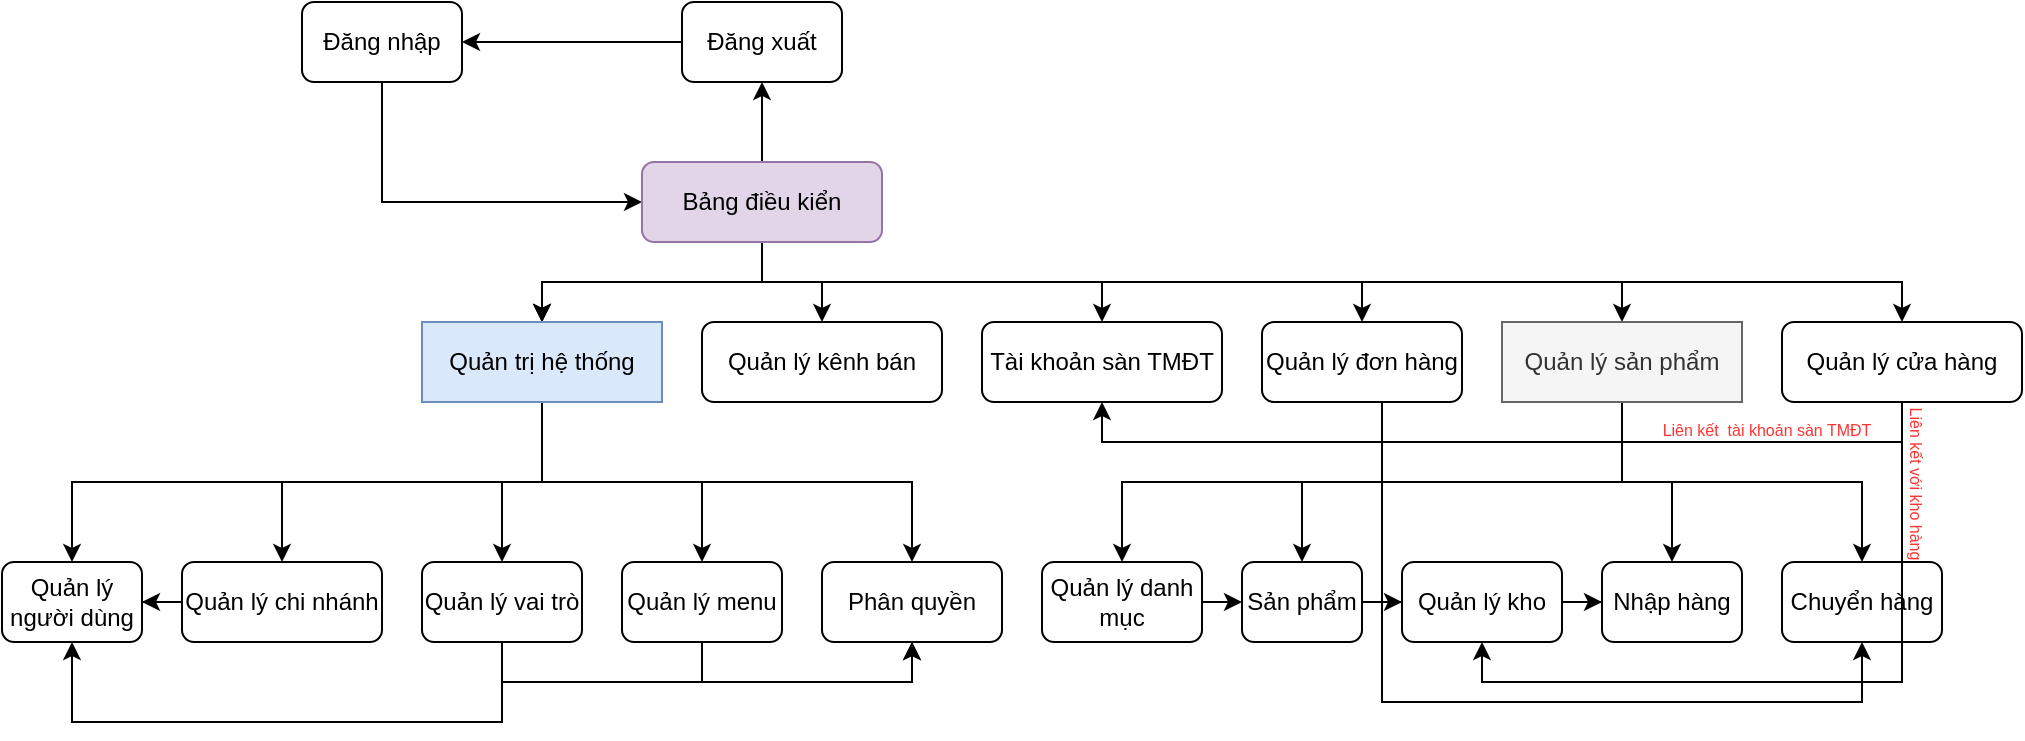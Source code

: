 <mxfile version="20.6.0" type="github">
  <diagram id="prtHgNgQTEPvFCAcTncT" name="Page-1">
    <mxGraphModel dx="1422" dy="697" grid="1" gridSize="10" guides="1" tooltips="1" connect="1" arrows="1" fold="1" page="1" pageScale="1" pageWidth="827" pageHeight="1169" math="0" shadow="0">
      <root>
        <mxCell id="0" />
        <mxCell id="1" parent="0" />
        <mxCell id="GJJw_y2U5pg4ykDyZTBh-6" style="edgeStyle=orthogonalEdgeStyle;rounded=0;orthogonalLoop=1;jettySize=auto;html=1;exitX=0.5;exitY=1;exitDx=0;exitDy=0;entryX=0;entryY=0.5;entryDx=0;entryDy=0;" edge="1" parent="1" source="GJJw_y2U5pg4ykDyZTBh-2" target="GJJw_y2U5pg4ykDyZTBh-3">
          <mxGeometry relative="1" as="geometry" />
        </mxCell>
        <mxCell id="GJJw_y2U5pg4ykDyZTBh-2" value="Đăng nhập" style="rounded=1;whiteSpace=wrap;html=1;" vertex="1" parent="1">
          <mxGeometry x="150" y="40" width="80" height="40" as="geometry" />
        </mxCell>
        <mxCell id="GJJw_y2U5pg4ykDyZTBh-5" value="" style="edgeStyle=orthogonalEdgeStyle;rounded=0;orthogonalLoop=1;jettySize=auto;html=1;" edge="1" parent="1" source="GJJw_y2U5pg4ykDyZTBh-3" target="GJJw_y2U5pg4ykDyZTBh-4">
          <mxGeometry relative="1" as="geometry" />
        </mxCell>
        <mxCell id="GJJw_y2U5pg4ykDyZTBh-11" value="" style="edgeStyle=orthogonalEdgeStyle;rounded=0;orthogonalLoop=1;jettySize=auto;html=1;" edge="1" parent="1" source="GJJw_y2U5pg4ykDyZTBh-3" target="GJJw_y2U5pg4ykDyZTBh-10">
          <mxGeometry relative="1" as="geometry" />
        </mxCell>
        <mxCell id="GJJw_y2U5pg4ykDyZTBh-12" value="" style="edgeStyle=orthogonalEdgeStyle;rounded=0;orthogonalLoop=1;jettySize=auto;html=1;" edge="1" parent="1" source="GJJw_y2U5pg4ykDyZTBh-3" target="GJJw_y2U5pg4ykDyZTBh-10">
          <mxGeometry relative="1" as="geometry" />
        </mxCell>
        <mxCell id="GJJw_y2U5pg4ykDyZTBh-13" value="" style="edgeStyle=orthogonalEdgeStyle;rounded=0;orthogonalLoop=1;jettySize=auto;html=1;" edge="1" parent="1" source="GJJw_y2U5pg4ykDyZTBh-3" target="GJJw_y2U5pg4ykDyZTBh-10">
          <mxGeometry relative="1" as="geometry" />
        </mxCell>
        <mxCell id="GJJw_y2U5pg4ykDyZTBh-16" style="edgeStyle=orthogonalEdgeStyle;rounded=0;orthogonalLoop=1;jettySize=auto;html=1;exitX=0.5;exitY=1;exitDx=0;exitDy=0;" edge="1" parent="1" source="GJJw_y2U5pg4ykDyZTBh-3" target="GJJw_y2U5pg4ykDyZTBh-15">
          <mxGeometry relative="1" as="geometry" />
        </mxCell>
        <mxCell id="GJJw_y2U5pg4ykDyZTBh-18" style="edgeStyle=orthogonalEdgeStyle;rounded=0;orthogonalLoop=1;jettySize=auto;html=1;exitX=0.5;exitY=1;exitDx=0;exitDy=0;entryX=0.5;entryY=0;entryDx=0;entryDy=0;" edge="1" parent="1" source="GJJw_y2U5pg4ykDyZTBh-3" target="GJJw_y2U5pg4ykDyZTBh-17">
          <mxGeometry relative="1" as="geometry">
            <mxPoint x="594" y="200" as="targetPoint" />
          </mxGeometry>
        </mxCell>
        <mxCell id="GJJw_y2U5pg4ykDyZTBh-35" style="edgeStyle=orthogonalEdgeStyle;rounded=0;orthogonalLoop=1;jettySize=auto;html=1;exitX=0.5;exitY=1;exitDx=0;exitDy=0;" edge="1" parent="1" source="GJJw_y2U5pg4ykDyZTBh-3" target="GJJw_y2U5pg4ykDyZTBh-34">
          <mxGeometry relative="1" as="geometry" />
        </mxCell>
        <mxCell id="GJJw_y2U5pg4ykDyZTBh-37" style="edgeStyle=orthogonalEdgeStyle;rounded=0;orthogonalLoop=1;jettySize=auto;html=1;exitX=0.5;exitY=1;exitDx=0;exitDy=0;" edge="1" parent="1" source="GJJw_y2U5pg4ykDyZTBh-3" target="GJJw_y2U5pg4ykDyZTBh-36">
          <mxGeometry relative="1" as="geometry" />
        </mxCell>
        <mxCell id="GJJw_y2U5pg4ykDyZTBh-58" style="edgeStyle=orthogonalEdgeStyle;rounded=0;orthogonalLoop=1;jettySize=auto;html=1;exitX=0.5;exitY=1;exitDx=0;exitDy=0;" edge="1" parent="1" source="GJJw_y2U5pg4ykDyZTBh-3" target="GJJw_y2U5pg4ykDyZTBh-57">
          <mxGeometry relative="1" as="geometry" />
        </mxCell>
        <mxCell id="GJJw_y2U5pg4ykDyZTBh-3" value="Bảng điều kiển" style="rounded=1;whiteSpace=wrap;html=1;fillColor=#e1d5e7;strokeColor=#9673a6;" vertex="1" parent="1">
          <mxGeometry x="320" y="120" width="120" height="40" as="geometry" />
        </mxCell>
        <mxCell id="GJJw_y2U5pg4ykDyZTBh-7" style="edgeStyle=orthogonalEdgeStyle;rounded=0;orthogonalLoop=1;jettySize=auto;html=1;exitX=0;exitY=0.5;exitDx=0;exitDy=0;entryX=1;entryY=0.5;entryDx=0;entryDy=0;" edge="1" parent="1" source="GJJw_y2U5pg4ykDyZTBh-4" target="GJJw_y2U5pg4ykDyZTBh-2">
          <mxGeometry relative="1" as="geometry" />
        </mxCell>
        <mxCell id="GJJw_y2U5pg4ykDyZTBh-4" value="Đăng xuất" style="rounded=1;whiteSpace=wrap;html=1;" vertex="1" parent="1">
          <mxGeometry x="340" y="40" width="80" height="40" as="geometry" />
        </mxCell>
        <mxCell id="GJJw_y2U5pg4ykDyZTBh-21" style="edgeStyle=orthogonalEdgeStyle;rounded=0;orthogonalLoop=1;jettySize=auto;html=1;exitX=0.5;exitY=1;exitDx=0;exitDy=0;entryX=0.5;entryY=0;entryDx=0;entryDy=0;" edge="1" parent="1" source="GJJw_y2U5pg4ykDyZTBh-10" target="GJJw_y2U5pg4ykDyZTBh-19">
          <mxGeometry relative="1" as="geometry" />
        </mxCell>
        <mxCell id="GJJw_y2U5pg4ykDyZTBh-22" style="edgeStyle=orthogonalEdgeStyle;rounded=0;orthogonalLoop=1;jettySize=auto;html=1;exitX=0.5;exitY=1;exitDx=0;exitDy=0;entryX=0.5;entryY=0;entryDx=0;entryDy=0;" edge="1" parent="1" source="GJJw_y2U5pg4ykDyZTBh-10" target="GJJw_y2U5pg4ykDyZTBh-20">
          <mxGeometry relative="1" as="geometry" />
        </mxCell>
        <mxCell id="GJJw_y2U5pg4ykDyZTBh-25" style="edgeStyle=orthogonalEdgeStyle;rounded=0;orthogonalLoop=1;jettySize=auto;html=1;exitX=0.5;exitY=1;exitDx=0;exitDy=0;entryX=0.5;entryY=0;entryDx=0;entryDy=0;" edge="1" parent="1" source="GJJw_y2U5pg4ykDyZTBh-10" target="GJJw_y2U5pg4ykDyZTBh-23">
          <mxGeometry relative="1" as="geometry" />
        </mxCell>
        <mxCell id="GJJw_y2U5pg4ykDyZTBh-27" style="edgeStyle=orthogonalEdgeStyle;rounded=0;orthogonalLoop=1;jettySize=auto;html=1;exitX=0.5;exitY=1;exitDx=0;exitDy=0;" edge="1" parent="1" source="GJJw_y2U5pg4ykDyZTBh-10" target="GJJw_y2U5pg4ykDyZTBh-26">
          <mxGeometry relative="1" as="geometry" />
        </mxCell>
        <mxCell id="GJJw_y2U5pg4ykDyZTBh-31" style="edgeStyle=orthogonalEdgeStyle;rounded=0;orthogonalLoop=1;jettySize=auto;html=1;exitX=0.5;exitY=1;exitDx=0;exitDy=0;entryX=0.5;entryY=0;entryDx=0;entryDy=0;" edge="1" parent="1" source="GJJw_y2U5pg4ykDyZTBh-10" target="GJJw_y2U5pg4ykDyZTBh-30">
          <mxGeometry relative="1" as="geometry" />
        </mxCell>
        <mxCell id="GJJw_y2U5pg4ykDyZTBh-10" value="Quản trị hệ thống" style="rounded=0;whiteSpace=wrap;html=1;fillColor=#dae8fc;strokeColor=#6c8ebf;" vertex="1" parent="1">
          <mxGeometry x="210" y="200" width="120" height="40" as="geometry" />
        </mxCell>
        <mxCell id="GJJw_y2U5pg4ykDyZTBh-15" value="Quản lý kênh bán" style="rounded=1;whiteSpace=wrap;html=1;" vertex="1" parent="1">
          <mxGeometry x="350" y="200" width="120" height="40" as="geometry" />
        </mxCell>
        <mxCell id="GJJw_y2U5pg4ykDyZTBh-17" value="Tài khoản sàn TMĐT" style="rounded=1;whiteSpace=wrap;html=1;" vertex="1" parent="1">
          <mxGeometry x="490" y="200" width="120" height="40" as="geometry" />
        </mxCell>
        <mxCell id="GJJw_y2U5pg4ykDyZTBh-45" style="edgeStyle=orthogonalEdgeStyle;rounded=0;orthogonalLoop=1;jettySize=auto;html=1;exitX=0;exitY=0.5;exitDx=0;exitDy=0;" edge="1" parent="1" source="GJJw_y2U5pg4ykDyZTBh-19" target="GJJw_y2U5pg4ykDyZTBh-30">
          <mxGeometry relative="1" as="geometry" />
        </mxCell>
        <mxCell id="GJJw_y2U5pg4ykDyZTBh-19" value="Quản lý chi nhánh" style="rounded=1;whiteSpace=wrap;html=1;" vertex="1" parent="1">
          <mxGeometry x="90" y="320" width="100" height="40" as="geometry" />
        </mxCell>
        <mxCell id="GJJw_y2U5pg4ykDyZTBh-28" style="edgeStyle=orthogonalEdgeStyle;rounded=0;orthogonalLoop=1;jettySize=auto;html=1;exitX=0.5;exitY=1;exitDx=0;exitDy=0;entryX=0.5;entryY=1;entryDx=0;entryDy=0;" edge="1" parent="1" source="GJJw_y2U5pg4ykDyZTBh-20" target="GJJw_y2U5pg4ykDyZTBh-26">
          <mxGeometry relative="1" as="geometry" />
        </mxCell>
        <mxCell id="GJJw_y2U5pg4ykDyZTBh-71" style="edgeStyle=orthogonalEdgeStyle;rounded=0;orthogonalLoop=1;jettySize=auto;html=1;exitX=0.5;exitY=1;exitDx=0;exitDy=0;entryX=0.5;entryY=1;entryDx=0;entryDy=0;fontSize=8;fontColor=#FF3333;" edge="1" parent="1" source="GJJw_y2U5pg4ykDyZTBh-20" target="GJJw_y2U5pg4ykDyZTBh-30">
          <mxGeometry relative="1" as="geometry">
            <Array as="points">
              <mxPoint x="250" y="400" />
              <mxPoint x="35" y="400" />
            </Array>
          </mxGeometry>
        </mxCell>
        <mxCell id="GJJw_y2U5pg4ykDyZTBh-20" value="Quản lý vai trò" style="rounded=1;whiteSpace=wrap;html=1;" vertex="1" parent="1">
          <mxGeometry x="210" y="320" width="80" height="40" as="geometry" />
        </mxCell>
        <mxCell id="GJJw_y2U5pg4ykDyZTBh-29" style="edgeStyle=orthogonalEdgeStyle;rounded=0;orthogonalLoop=1;jettySize=auto;html=1;exitX=0.5;exitY=1;exitDx=0;exitDy=0;entryX=0.5;entryY=1;entryDx=0;entryDy=0;" edge="1" parent="1" source="GJJw_y2U5pg4ykDyZTBh-23" target="GJJw_y2U5pg4ykDyZTBh-26">
          <mxGeometry relative="1" as="geometry" />
        </mxCell>
        <mxCell id="GJJw_y2U5pg4ykDyZTBh-23" value="Quản lý menu" style="rounded=1;whiteSpace=wrap;html=1;" vertex="1" parent="1">
          <mxGeometry x="310" y="320" width="80" height="40" as="geometry" />
        </mxCell>
        <mxCell id="GJJw_y2U5pg4ykDyZTBh-26" value="Phân quyền" style="rounded=1;whiteSpace=wrap;html=1;" vertex="1" parent="1">
          <mxGeometry x="410" y="320" width="90" height="40" as="geometry" />
        </mxCell>
        <mxCell id="GJJw_y2U5pg4ykDyZTBh-30" value="Quản lý người dùng" style="rounded=1;whiteSpace=wrap;html=1;" vertex="1" parent="1">
          <mxGeometry y="320" width="70" height="40" as="geometry" />
        </mxCell>
        <mxCell id="GJJw_y2U5pg4ykDyZTBh-56" style="edgeStyle=orthogonalEdgeStyle;rounded=0;orthogonalLoop=1;jettySize=auto;html=1;exitX=0.5;exitY=1;exitDx=0;exitDy=0;entryX=0.5;entryY=1;entryDx=0;entryDy=0;" edge="1" parent="1" source="GJJw_y2U5pg4ykDyZTBh-34" target="GJJw_y2U5pg4ykDyZTBh-53">
          <mxGeometry relative="1" as="geometry">
            <Array as="points">
              <mxPoint x="690" y="240" />
              <mxPoint x="690" y="390" />
              <mxPoint x="930" y="390" />
            </Array>
          </mxGeometry>
        </mxCell>
        <mxCell id="GJJw_y2U5pg4ykDyZTBh-34" value="Quản lý đơn hàng" style="rounded=1;whiteSpace=wrap;html=1;" vertex="1" parent="1">
          <mxGeometry x="630" y="200" width="100" height="40" as="geometry" />
        </mxCell>
        <mxCell id="GJJw_y2U5pg4ykDyZTBh-41" style="edgeStyle=orthogonalEdgeStyle;rounded=0;orthogonalLoop=1;jettySize=auto;html=1;exitX=0.5;exitY=1;exitDx=0;exitDy=0;" edge="1" parent="1" source="GJJw_y2U5pg4ykDyZTBh-36" target="GJJw_y2U5pg4ykDyZTBh-40">
          <mxGeometry relative="1" as="geometry" />
        </mxCell>
        <mxCell id="GJJw_y2U5pg4ykDyZTBh-43" style="edgeStyle=orthogonalEdgeStyle;rounded=0;orthogonalLoop=1;jettySize=auto;html=1;exitX=0.5;exitY=1;exitDx=0;exitDy=0;entryX=0.5;entryY=0;entryDx=0;entryDy=0;" edge="1" parent="1" source="GJJw_y2U5pg4ykDyZTBh-36" target="GJJw_y2U5pg4ykDyZTBh-42">
          <mxGeometry relative="1" as="geometry" />
        </mxCell>
        <mxCell id="GJJw_y2U5pg4ykDyZTBh-49" style="edgeStyle=orthogonalEdgeStyle;rounded=0;orthogonalLoop=1;jettySize=auto;html=1;" edge="1" parent="1" source="GJJw_y2U5pg4ykDyZTBh-36" target="GJJw_y2U5pg4ykDyZTBh-48">
          <mxGeometry relative="1" as="geometry" />
        </mxCell>
        <mxCell id="GJJw_y2U5pg4ykDyZTBh-54" style="edgeStyle=orthogonalEdgeStyle;rounded=0;orthogonalLoop=1;jettySize=auto;html=1;exitX=0.5;exitY=1;exitDx=0;exitDy=0;" edge="1" parent="1" source="GJJw_y2U5pg4ykDyZTBh-36" target="GJJw_y2U5pg4ykDyZTBh-53">
          <mxGeometry relative="1" as="geometry" />
        </mxCell>
        <mxCell id="GJJw_y2U5pg4ykDyZTBh-36" value="Quản lý sản phẩm" style="rounded=0;whiteSpace=wrap;html=1;fillColor=#f5f5f5;fontColor=#333333;strokeColor=#666666;" vertex="1" parent="1">
          <mxGeometry x="750" y="200" width="120" height="40" as="geometry" />
        </mxCell>
        <mxCell id="GJJw_y2U5pg4ykDyZTBh-44" style="edgeStyle=orthogonalEdgeStyle;rounded=0;orthogonalLoop=1;jettySize=auto;html=1;exitX=1;exitY=0.5;exitDx=0;exitDy=0;entryX=0;entryY=0.5;entryDx=0;entryDy=0;" edge="1" parent="1" source="GJJw_y2U5pg4ykDyZTBh-40" target="GJJw_y2U5pg4ykDyZTBh-42">
          <mxGeometry relative="1" as="geometry" />
        </mxCell>
        <mxCell id="GJJw_y2U5pg4ykDyZTBh-40" value="Quản lý danh mục" style="rounded=1;whiteSpace=wrap;html=1;" vertex="1" parent="1">
          <mxGeometry x="520" y="320" width="80" height="40" as="geometry" />
        </mxCell>
        <mxCell id="GJJw_y2U5pg4ykDyZTBh-47" style="edgeStyle=orthogonalEdgeStyle;rounded=0;orthogonalLoop=1;jettySize=auto;html=1;exitX=1;exitY=0.5;exitDx=0;exitDy=0;" edge="1" parent="1" source="GJJw_y2U5pg4ykDyZTBh-42" target="GJJw_y2U5pg4ykDyZTBh-46">
          <mxGeometry relative="1" as="geometry" />
        </mxCell>
        <mxCell id="GJJw_y2U5pg4ykDyZTBh-42" value="Sản phẩm" style="rounded=1;whiteSpace=wrap;html=1;" vertex="1" parent="1">
          <mxGeometry x="620" y="320" width="60" height="40" as="geometry" />
        </mxCell>
        <mxCell id="GJJw_y2U5pg4ykDyZTBh-50" style="edgeStyle=orthogonalEdgeStyle;rounded=0;orthogonalLoop=1;jettySize=auto;html=1;exitX=1;exitY=0.5;exitDx=0;exitDy=0;" edge="1" parent="1" source="GJJw_y2U5pg4ykDyZTBh-46" target="GJJw_y2U5pg4ykDyZTBh-48">
          <mxGeometry relative="1" as="geometry" />
        </mxCell>
        <mxCell id="GJJw_y2U5pg4ykDyZTBh-46" value="Quản lý kho" style="rounded=1;whiteSpace=wrap;html=1;" vertex="1" parent="1">
          <mxGeometry x="700" y="320" width="80" height="40" as="geometry" />
        </mxCell>
        <mxCell id="GJJw_y2U5pg4ykDyZTBh-48" value="Nhập hàng" style="rounded=1;whiteSpace=wrap;html=1;" vertex="1" parent="1">
          <mxGeometry x="800" y="320" width="70" height="40" as="geometry" />
        </mxCell>
        <mxCell id="GJJw_y2U5pg4ykDyZTBh-53" value="Chuyển hàng" style="rounded=1;whiteSpace=wrap;html=1;" vertex="1" parent="1">
          <mxGeometry x="890" y="320" width="80" height="40" as="geometry" />
        </mxCell>
        <mxCell id="GJJw_y2U5pg4ykDyZTBh-62" style="edgeStyle=orthogonalEdgeStyle;rounded=0;orthogonalLoop=1;jettySize=auto;html=1;exitX=0.5;exitY=1;exitDx=0;exitDy=0;entryX=0.5;entryY=1;entryDx=0;entryDy=0;" edge="1" parent="1" source="GJJw_y2U5pg4ykDyZTBh-57" target="GJJw_y2U5pg4ykDyZTBh-17">
          <mxGeometry relative="1" as="geometry" />
        </mxCell>
        <mxCell id="GJJw_y2U5pg4ykDyZTBh-69" value="Liên kết&amp;nbsp; tài khoản sàn TMĐT" style="edgeLabel;html=1;align=center;verticalAlign=middle;resizable=0;points=[];fontSize=8;fontColor=#FF3333;" vertex="1" connectable="0" parent="GJJw_y2U5pg4ykDyZTBh-62">
          <mxGeometry x="-0.596" y="-2" relative="1" as="geometry">
            <mxPoint x="1" y="-4" as="offset" />
          </mxGeometry>
        </mxCell>
        <mxCell id="GJJw_y2U5pg4ykDyZTBh-66" style="edgeStyle=orthogonalEdgeStyle;rounded=0;orthogonalLoop=1;jettySize=auto;html=1;exitX=0.5;exitY=1;exitDx=0;exitDy=0;entryX=0.5;entryY=1;entryDx=0;entryDy=0;" edge="1" parent="1" source="GJJw_y2U5pg4ykDyZTBh-57" target="GJJw_y2U5pg4ykDyZTBh-46">
          <mxGeometry relative="1" as="geometry" />
        </mxCell>
        <mxCell id="GJJw_y2U5pg4ykDyZTBh-67" value="Liên kết với kho hàng" style="edgeLabel;html=1;align=center;verticalAlign=middle;resizable=0;points=[];rotation=90;fontSize=8;fontStyle=0;fontColor=#FF3333;" vertex="1" connectable="0" parent="GJJw_y2U5pg4ykDyZTBh-66">
          <mxGeometry x="-0.778" y="2" relative="1" as="geometry">
            <mxPoint x="5" y="-1" as="offset" />
          </mxGeometry>
        </mxCell>
        <mxCell id="GJJw_y2U5pg4ykDyZTBh-57" value="Quản lý cửa hàng" style="rounded=1;whiteSpace=wrap;html=1;" vertex="1" parent="1">
          <mxGeometry x="890" y="200" width="120" height="40" as="geometry" />
        </mxCell>
      </root>
    </mxGraphModel>
  </diagram>
</mxfile>
